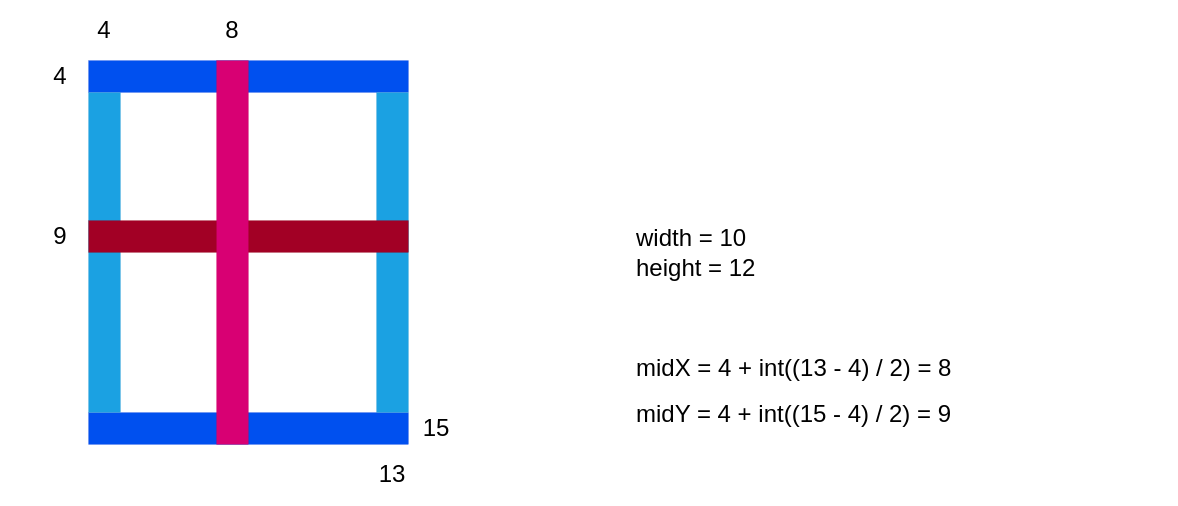 <mxfile>
    <diagram id="fbRHSxNy8j00xSFV8XD8" name="Seite-1">
        <mxGraphModel dx="692" dy="714" grid="1" gridSize="16" guides="1" tooltips="1" connect="1" arrows="1" fold="1" page="1" pageScale="1" pageWidth="827" pageHeight="1169" math="0" shadow="0">
            <root>
                <mxCell id="0"/>
                <mxCell id="1" parent="0"/>
                <mxCell id="3" value="" style="whiteSpace=wrap;html=1;fillColor=#0050ef;fontColor=#ffffff;strokeColor=#001DBC;strokeWidth=0;" vertex="1" parent="1">
                    <mxGeometry x="64" y="64" width="160" height="16" as="geometry"/>
                </mxCell>
                <mxCell id="4" value="" style="whiteSpace=wrap;html=1;fillColor=#0050ef;fontColor=#ffffff;strokeColor=#001DBC;strokeWidth=0;" vertex="1" parent="1">
                    <mxGeometry x="64" y="240" width="160" height="16" as="geometry"/>
                </mxCell>
                <mxCell id="6" value="" style="whiteSpace=wrap;html=1;strokeWidth=0;fillColor=#1ba1e2;fontColor=#ffffff;strokeColor=#006EAF;" vertex="1" parent="1">
                    <mxGeometry x="208" y="80" width="16" height="160" as="geometry"/>
                </mxCell>
                <mxCell id="7" value="" style="whiteSpace=wrap;html=1;strokeWidth=0;fillColor=#1ba1e2;fontColor=#ffffff;strokeColor=#006EAF;" vertex="1" parent="1">
                    <mxGeometry x="64" y="80" width="16" height="160" as="geometry"/>
                </mxCell>
                <mxCell id="8" value="4" style="text;strokeColor=none;align=center;fillColor=none;html=1;verticalAlign=middle;whiteSpace=wrap;rounded=0;strokeWidth=0;" vertex="1" parent="1">
                    <mxGeometry x="42" y="34" width="60" height="30" as="geometry"/>
                </mxCell>
                <mxCell id="9" value="4" style="text;strokeColor=none;align=center;fillColor=none;html=1;verticalAlign=middle;whiteSpace=wrap;rounded=0;strokeWidth=0;" vertex="1" parent="1">
                    <mxGeometry x="20" y="57" width="60" height="30" as="geometry"/>
                </mxCell>
                <mxCell id="10" value="13" style="text;strokeColor=none;align=center;fillColor=none;html=1;verticalAlign=middle;whiteSpace=wrap;rounded=0;strokeWidth=0;" vertex="1" parent="1">
                    <mxGeometry x="186" y="256" width="60" height="30" as="geometry"/>
                </mxCell>
                <mxCell id="11" value="15" style="text;strokeColor=none;align=center;fillColor=none;html=1;verticalAlign=middle;whiteSpace=wrap;rounded=0;strokeWidth=0;" vertex="1" parent="1">
                    <mxGeometry x="208" y="233" width="60" height="30" as="geometry"/>
                </mxCell>
                <mxCell id="12" value="midX = 4 + int((13 - 4) / 2) = 8" style="text;strokeColor=none;align=left;fillColor=none;html=1;verticalAlign=middle;whiteSpace=wrap;rounded=0;strokeWidth=0;" vertex="1" parent="1">
                    <mxGeometry x="336" y="203" width="272" height="30" as="geometry"/>
                </mxCell>
                <mxCell id="13" value="midY = 4 + int((15 - 4) / 2) = 9" style="text;strokeColor=none;align=left;fillColor=none;html=1;verticalAlign=middle;whiteSpace=wrap;rounded=0;strokeWidth=0;" vertex="1" parent="1">
                    <mxGeometry x="336" y="226" width="272" height="30" as="geometry"/>
                </mxCell>
                <mxCell id="14" value="8" style="text;strokeColor=none;align=center;fillColor=none;html=1;verticalAlign=middle;whiteSpace=wrap;rounded=0;strokeWidth=0;" vertex="1" parent="1">
                    <mxGeometry x="106" y="34" width="60" height="30" as="geometry"/>
                </mxCell>
                <mxCell id="15" value="9" style="text;strokeColor=none;align=center;fillColor=none;html=1;verticalAlign=middle;whiteSpace=wrap;rounded=0;strokeWidth=0;" vertex="1" parent="1">
                    <mxGeometry x="20" y="137" width="60" height="30" as="geometry"/>
                </mxCell>
                <mxCell id="16" value="" style="whiteSpace=wrap;html=1;fillColor=#a20025;fontColor=#ffffff;strokeColor=#6F0000;strokeWidth=0;" vertex="1" parent="1">
                    <mxGeometry x="64" y="144" width="160" height="16" as="geometry"/>
                </mxCell>
                <mxCell id="17" value="" style="whiteSpace=wrap;html=1;strokeWidth=0;fillColor=#d80073;fontColor=#ffffff;strokeColor=#A50040;" vertex="1" parent="1">
                    <mxGeometry x="128" y="64" width="16" height="192" as="geometry"/>
                </mxCell>
                <mxCell id="18" value="width = 10&lt;br&gt;height = 12" style="text;strokeColor=none;align=left;fillColor=none;html=1;verticalAlign=middle;whiteSpace=wrap;rounded=0;strokeWidth=0;" vertex="1" parent="1">
                    <mxGeometry x="336" y="145" width="272" height="30" as="geometry"/>
                </mxCell>
            </root>
        </mxGraphModel>
    </diagram>
</mxfile>